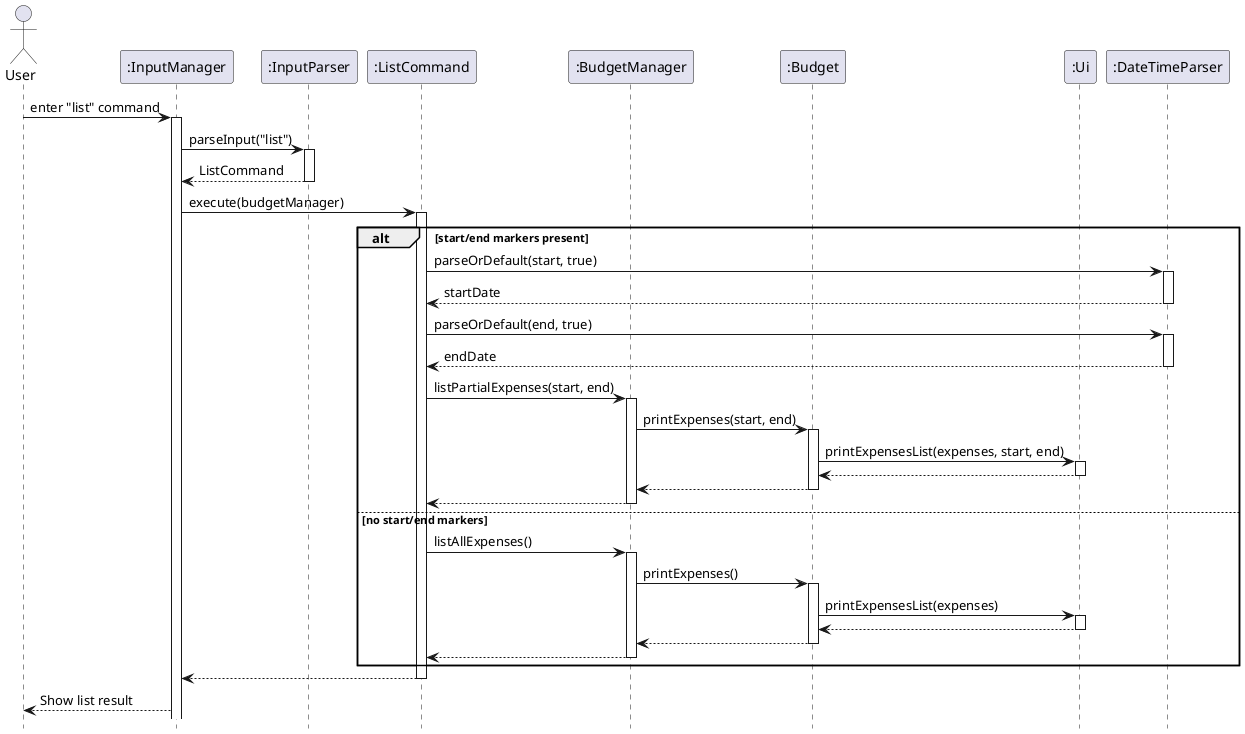 @startuml

hide footbox
actor User

participant ":InputManager" as InputManager
participant ":InputParser" as InputParser
participant ":ListCommand" as ListCommand
participant ":BudgetManager" as BudgetManager
participant ":Budget" as Budget
participant ":Ui" as Ui
participant ":DateTimeParser" as DateTimeParser

User -> InputManager : enter "list" command
activate InputManager
InputManager -> InputParser : parseInput("list")
activate InputParser
InputParser --> InputManager : ListCommand
deactivate InputParser

InputManager -> ListCommand : execute(budgetManager)
activate ListCommand

alt start/end markers present
    ListCommand -> DateTimeParser : parseOrDefault(start, true)
    activate DateTimeParser
    DateTimeParser --> ListCommand : startDate
    deactivate DateTimeParser

    ListCommand -> DateTimeParser : parseOrDefault(end, true)
    activate DateTimeParser
    DateTimeParser --> ListCommand : endDate
    deactivate DateTimeParser

    ListCommand -> BudgetManager : listPartialExpenses(start, end)
    activate BudgetManager
    BudgetManager -> Budget : printExpenses(start, end)
    activate Budget
    Budget -> Ui : printExpensesList(expenses, start, end)
    activate Ui
    Ui --> Budget
    deactivate Ui
    Budget --> BudgetManager


    deactivate Budget
    BudgetManager -->ListCommand
    deactivate BudgetManager

else no start/end markers
    ListCommand -> BudgetManager : listAllExpenses()
    activate BudgetManager
    BudgetManager -> Budget : printExpenses()
    activate Budget
    Budget -> Ui : printExpensesList(expenses)
    activate Ui
    Ui --> Budget
    deactivate Ui
    Budget --> BudgetManager
    deactivate Budget
    BudgetManager -->ListCommand
    deactivate BudgetManager
end
ListCommand --> InputManager

deactivate ListCommand
InputManager --> User: Show list result

@enduml